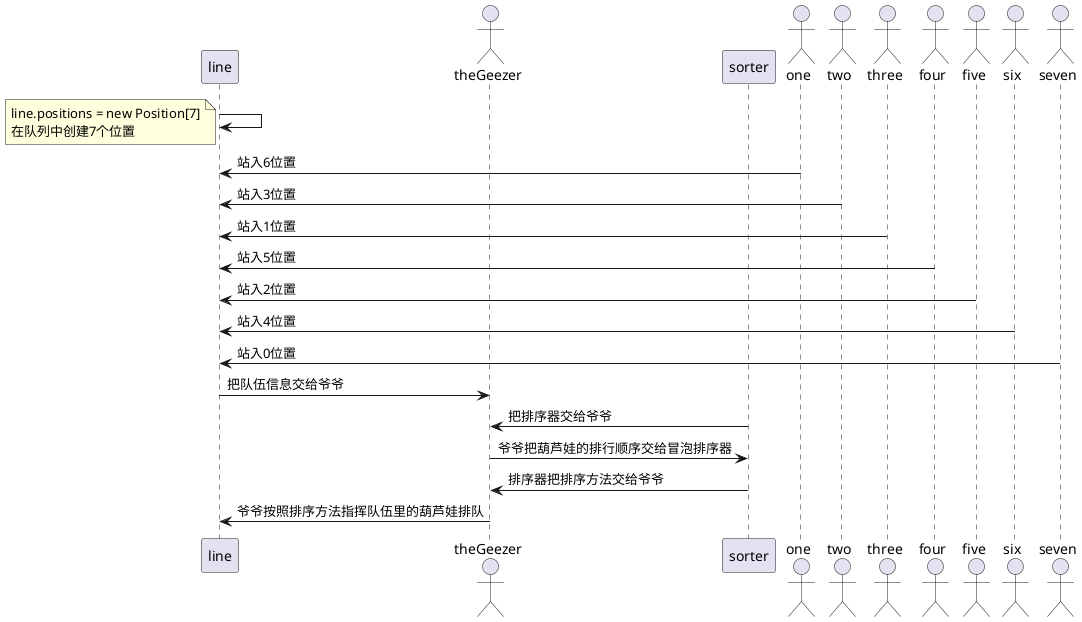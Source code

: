 @startuml 

participant line
actor theGeezer
participant sorter 
actor one 
actor two 
actor three 
actor four 
actor five 
actor six 
actor seven 


line -> line
note left
line.positions = new Position[7]
在队列中创建7个位置
end note 

one -> line: 站入6位置
two -> line: 站入3位置
three -> line: 站入1位置
four -> line: 站入5位置
five -> line: 站入2位置
six -> line: 站入4位置
seven -> line: 站入0位置

line -> theGeezer: 把队伍信息交给爷爷
sorter -> theGeezer: 把排序器交给爷爷
theGeezer -> sorter: 爷爷把葫芦娃的排行顺序交给冒泡排序器
sorter -> theGeezer: 排序器把排序方法交给爷爷
theGeezer -> line: 爷爷按照排序方法指挥队伍里的葫芦娃排队

@enduml 

